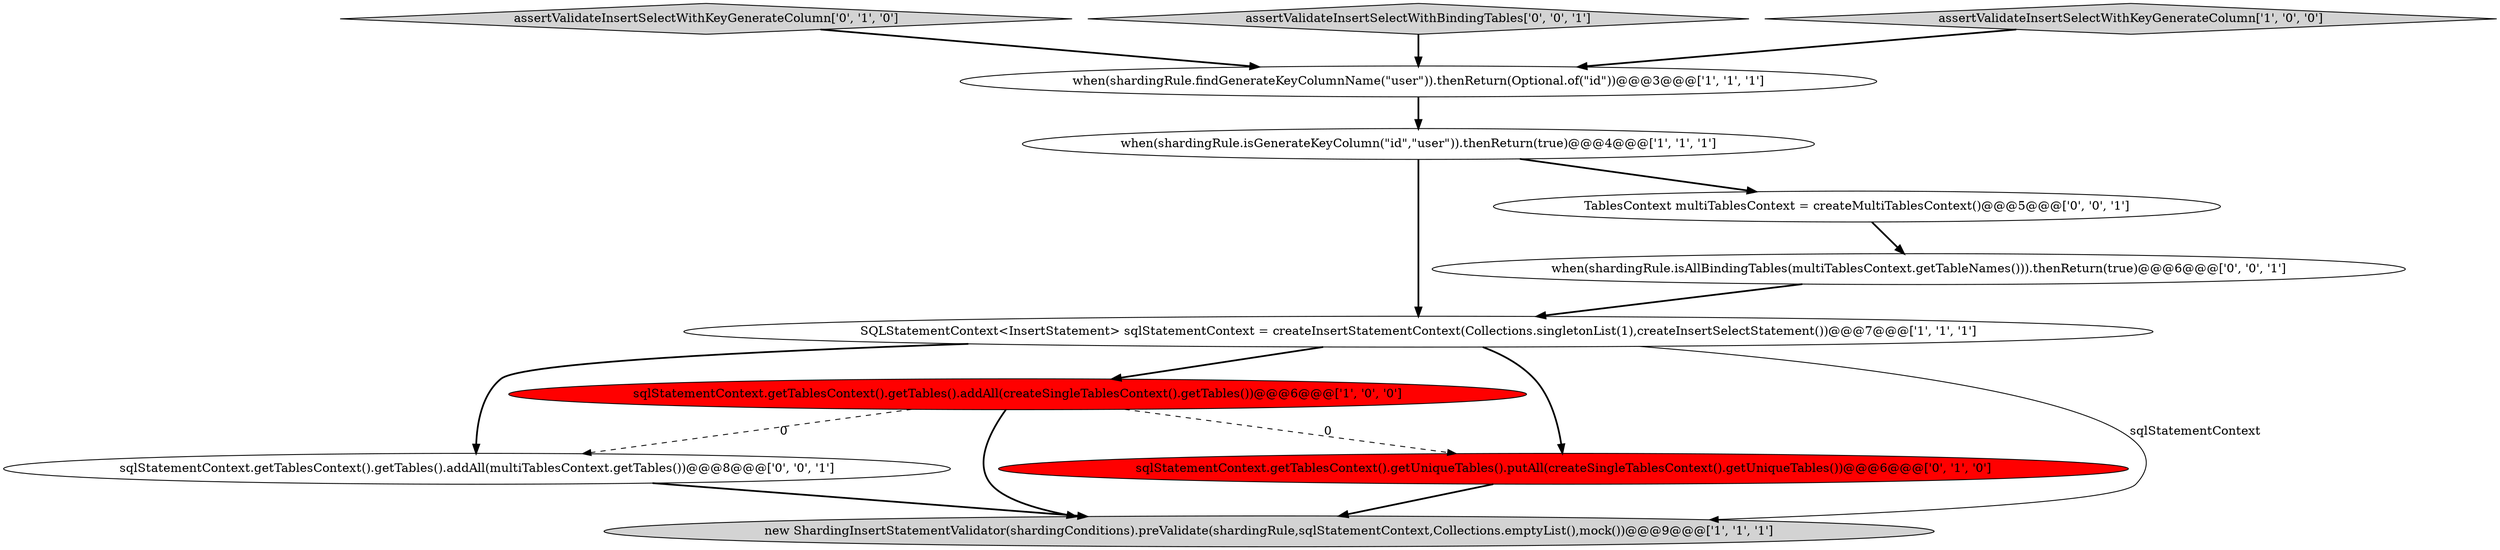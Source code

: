 digraph {
1 [style = filled, label = "when(shardingRule.findGenerateKeyColumnName(\"user\")).thenReturn(Optional.of(\"id\"))@@@3@@@['1', '1', '1']", fillcolor = white, shape = ellipse image = "AAA0AAABBB1BBB"];
2 [style = filled, label = "SQLStatementContext<InsertStatement> sqlStatementContext = createInsertStatementContext(Collections.singletonList(1),createInsertSelectStatement())@@@7@@@['1', '1', '1']", fillcolor = white, shape = ellipse image = "AAA0AAABBB1BBB"];
9 [style = filled, label = "when(shardingRule.isAllBindingTables(multiTablesContext.getTableNames())).thenReturn(true)@@@6@@@['0', '0', '1']", fillcolor = white, shape = ellipse image = "AAA0AAABBB3BBB"];
0 [style = filled, label = "sqlStatementContext.getTablesContext().getTables().addAll(createSingleTablesContext().getTables())@@@6@@@['1', '0', '0']", fillcolor = red, shape = ellipse image = "AAA1AAABBB1BBB"];
6 [style = filled, label = "assertValidateInsertSelectWithKeyGenerateColumn['0', '1', '0']", fillcolor = lightgray, shape = diamond image = "AAA0AAABBB2BBB"];
10 [style = filled, label = "assertValidateInsertSelectWithBindingTables['0', '0', '1']", fillcolor = lightgray, shape = diamond image = "AAA0AAABBB3BBB"];
5 [style = filled, label = "when(shardingRule.isGenerateKeyColumn(\"id\",\"user\")).thenReturn(true)@@@4@@@['1', '1', '1']", fillcolor = white, shape = ellipse image = "AAA0AAABBB1BBB"];
8 [style = filled, label = "TablesContext multiTablesContext = createMultiTablesContext()@@@5@@@['0', '0', '1']", fillcolor = white, shape = ellipse image = "AAA0AAABBB3BBB"];
11 [style = filled, label = "sqlStatementContext.getTablesContext().getTables().addAll(multiTablesContext.getTables())@@@8@@@['0', '0', '1']", fillcolor = white, shape = ellipse image = "AAA0AAABBB3BBB"];
7 [style = filled, label = "sqlStatementContext.getTablesContext().getUniqueTables().putAll(createSingleTablesContext().getUniqueTables())@@@6@@@['0', '1', '0']", fillcolor = red, shape = ellipse image = "AAA1AAABBB2BBB"];
3 [style = filled, label = "new ShardingInsertStatementValidator(shardingConditions).preValidate(shardingRule,sqlStatementContext,Collections.emptyList(),mock())@@@9@@@['1', '1', '1']", fillcolor = lightgray, shape = ellipse image = "AAA0AAABBB1BBB"];
4 [style = filled, label = "assertValidateInsertSelectWithKeyGenerateColumn['1', '0', '0']", fillcolor = lightgray, shape = diamond image = "AAA0AAABBB1BBB"];
1->5 [style = bold, label=""];
0->3 [style = bold, label=""];
6->1 [style = bold, label=""];
5->8 [style = bold, label=""];
5->2 [style = bold, label=""];
4->1 [style = bold, label=""];
2->0 [style = bold, label=""];
2->3 [style = solid, label="sqlStatementContext"];
0->11 [style = dashed, label="0"];
2->7 [style = bold, label=""];
10->1 [style = bold, label=""];
11->3 [style = bold, label=""];
0->7 [style = dashed, label="0"];
9->2 [style = bold, label=""];
2->11 [style = bold, label=""];
7->3 [style = bold, label=""];
8->9 [style = bold, label=""];
}
